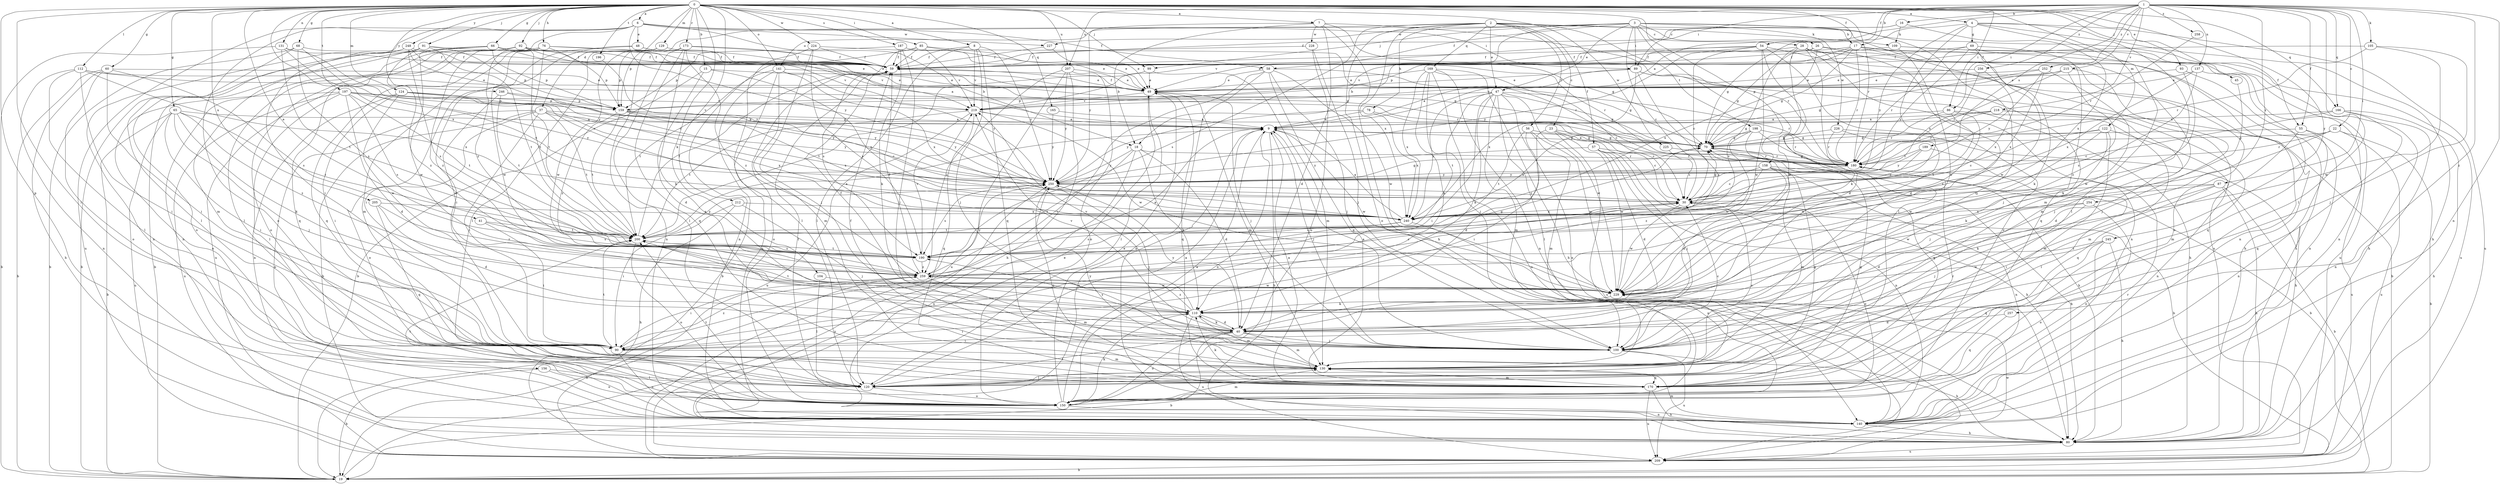 strict digraph  {
0;
1;
2;
3;
4;
6;
7;
8;
9;
15;
16;
17;
18;
19;
22;
23;
26;
28;
30;
37;
40;
41;
45;
47;
48;
49;
54;
55;
56;
57;
58;
59;
60;
65;
66;
68;
69;
70;
76;
78;
80;
85;
86;
87;
89;
90;
91;
92;
93;
99;
100;
104;
105;
109;
110;
112;
120;
122;
124;
129;
130;
131;
137;
140;
141;
150;
156;
158;
159;
165;
166;
169;
170;
173;
180;
187;
189;
190;
196;
197;
198;
200;
205;
207;
209;
212;
215;
218;
219;
224;
225;
226;
227;
228;
229;
240;
245;
246;
248;
250;
252;
254;
256;
257;
258;
259;
0 -> 4  [label=a];
0 -> 6  [label=a];
0 -> 7  [label=a];
0 -> 8  [label=a];
0 -> 15  [label=b];
0 -> 37  [label=d];
0 -> 41  [label=e];
0 -> 45  [label=e];
0 -> 54  [label=f];
0 -> 60  [label=g];
0 -> 65  [label=g];
0 -> 66  [label=g];
0 -> 68  [label=g];
0 -> 76  [label=h];
0 -> 85  [label=i];
0 -> 86  [label=i];
0 -> 91  [label=j];
0 -> 92  [label=j];
0 -> 93  [label=j];
0 -> 99  [label=j];
0 -> 104  [label=k];
0 -> 112  [label=l];
0 -> 120  [label=l];
0 -> 122  [label=m];
0 -> 124  [label=m];
0 -> 129  [label=m];
0 -> 131  [label=n];
0 -> 141  [label=o];
0 -> 156  [label=p];
0 -> 158  [label=p];
0 -> 165  [label=q];
0 -> 166  [label=q];
0 -> 173  [label=r];
0 -> 180  [label=r];
0 -> 187  [label=s];
0 -> 196  [label=t];
0 -> 197  [label=t];
0 -> 205  [label=u];
0 -> 207  [label=u];
0 -> 212  [label=v];
0 -> 224  [label=w];
0 -> 225  [label=w];
0 -> 240  [label=x];
0 -> 245  [label=y];
0 -> 246  [label=y];
0 -> 248  [label=y];
1 -> 9  [label=a];
1 -> 16  [label=b];
1 -> 17  [label=b];
1 -> 22  [label=c];
1 -> 54  [label=f];
1 -> 55  [label=f];
1 -> 86  [label=i];
1 -> 87  [label=i];
1 -> 89  [label=i];
1 -> 105  [label=k];
1 -> 120  [label=l];
1 -> 137  [label=n];
1 -> 140  [label=n];
1 -> 166  [label=q];
1 -> 189  [label=s];
1 -> 207  [label=u];
1 -> 215  [label=v];
1 -> 218  [label=v];
1 -> 252  [label=z];
1 -> 254  [label=z];
1 -> 256  [label=z];
1 -> 257  [label=z];
1 -> 258  [label=z];
2 -> 23  [label=c];
2 -> 47  [label=e];
2 -> 55  [label=f];
2 -> 56  [label=f];
2 -> 57  [label=f];
2 -> 78  [label=h];
2 -> 109  [label=k];
2 -> 141  [label=o];
2 -> 150  [label=o];
2 -> 169  [label=q];
2 -> 190  [label=s];
2 -> 198  [label=t];
2 -> 240  [label=x];
3 -> 17  [label=b];
3 -> 18  [label=b];
3 -> 26  [label=c];
3 -> 28  [label=c];
3 -> 30  [label=c];
3 -> 47  [label=e];
3 -> 58  [label=f];
3 -> 89  [label=i];
3 -> 99  [label=j];
3 -> 100  [label=j];
3 -> 120  [label=l];
3 -> 159  [label=p];
3 -> 209  [label=u];
3 -> 226  [label=w];
3 -> 227  [label=w];
4 -> 69  [label=g];
4 -> 70  [label=g];
4 -> 80  [label=h];
4 -> 120  [label=l];
4 -> 130  [label=m];
4 -> 209  [label=u];
4 -> 240  [label=x];
4 -> 250  [label=y];
6 -> 18  [label=b];
6 -> 48  [label=e];
6 -> 58  [label=f];
6 -> 89  [label=i];
6 -> 90  [label=i];
6 -> 150  [label=o];
6 -> 209  [label=u];
6 -> 227  [label=w];
6 -> 250  [label=y];
6 -> 259  [label=z];
7 -> 18  [label=b];
7 -> 40  [label=d];
7 -> 70  [label=g];
7 -> 80  [label=h];
7 -> 180  [label=r];
7 -> 228  [label=w];
7 -> 250  [label=y];
8 -> 59  [label=f];
8 -> 100  [label=j];
8 -> 120  [label=l];
8 -> 170  [label=q];
8 -> 219  [label=v];
8 -> 250  [label=y];
9 -> 70  [label=g];
9 -> 80  [label=h];
9 -> 100  [label=j];
9 -> 150  [label=o];
9 -> 229  [label=w];
15 -> 19  [label=b];
15 -> 40  [label=d];
15 -> 49  [label=e];
15 -> 240  [label=x];
16 -> 59  [label=f];
16 -> 109  [label=k];
16 -> 219  [label=v];
16 -> 240  [label=x];
17 -> 49  [label=e];
17 -> 59  [label=f];
17 -> 70  [label=g];
17 -> 110  [label=k];
17 -> 130  [label=m];
17 -> 140  [label=n];
17 -> 159  [label=p];
17 -> 180  [label=r];
18 -> 40  [label=d];
18 -> 110  [label=k];
18 -> 180  [label=r];
18 -> 209  [label=u];
18 -> 250  [label=y];
18 -> 259  [label=z];
19 -> 250  [label=y];
22 -> 19  [label=b];
22 -> 70  [label=g];
22 -> 110  [label=k];
22 -> 180  [label=r];
22 -> 209  [label=u];
23 -> 30  [label=c];
23 -> 40  [label=d];
23 -> 70  [label=g];
23 -> 209  [label=u];
23 -> 229  [label=w];
26 -> 40  [label=d];
26 -> 59  [label=f];
26 -> 70  [label=g];
26 -> 140  [label=n];
26 -> 240  [label=x];
28 -> 40  [label=d];
28 -> 59  [label=f];
28 -> 80  [label=h];
28 -> 140  [label=n];
28 -> 150  [label=o];
28 -> 170  [label=q];
28 -> 190  [label=s];
28 -> 229  [label=w];
30 -> 70  [label=g];
30 -> 150  [label=o];
30 -> 229  [label=w];
30 -> 240  [label=x];
37 -> 9  [label=a];
37 -> 80  [label=h];
37 -> 90  [label=i];
37 -> 140  [label=n];
37 -> 150  [label=o];
37 -> 200  [label=t];
37 -> 240  [label=x];
37 -> 250  [label=y];
40 -> 19  [label=b];
40 -> 90  [label=i];
40 -> 100  [label=j];
40 -> 110  [label=k];
40 -> 120  [label=l];
40 -> 130  [label=m];
40 -> 150  [label=o];
40 -> 190  [label=s];
40 -> 219  [label=v];
40 -> 250  [label=y];
41 -> 90  [label=i];
41 -> 190  [label=s];
41 -> 200  [label=t];
45 -> 100  [label=j];
47 -> 70  [label=g];
47 -> 90  [label=i];
47 -> 110  [label=k];
47 -> 120  [label=l];
47 -> 130  [label=m];
47 -> 140  [label=n];
47 -> 159  [label=p];
47 -> 180  [label=r];
47 -> 200  [label=t];
47 -> 229  [label=w];
47 -> 240  [label=x];
48 -> 59  [label=f];
48 -> 90  [label=i];
48 -> 219  [label=v];
48 -> 229  [label=w];
49 -> 59  [label=f];
49 -> 100  [label=j];
49 -> 120  [label=l];
49 -> 130  [label=m];
49 -> 170  [label=q];
49 -> 219  [label=v];
54 -> 30  [label=c];
54 -> 59  [label=f];
54 -> 80  [label=h];
54 -> 110  [label=k];
54 -> 150  [label=o];
54 -> 219  [label=v];
54 -> 229  [label=w];
54 -> 250  [label=y];
55 -> 70  [label=g];
55 -> 140  [label=n];
55 -> 170  [label=q];
55 -> 209  [label=u];
56 -> 70  [label=g];
56 -> 90  [label=i];
56 -> 130  [label=m];
56 -> 200  [label=t];
56 -> 229  [label=w];
57 -> 19  [label=b];
57 -> 40  [label=d];
57 -> 80  [label=h];
57 -> 100  [label=j];
57 -> 140  [label=n];
57 -> 180  [label=r];
57 -> 250  [label=y];
58 -> 49  [label=e];
58 -> 70  [label=g];
58 -> 90  [label=i];
58 -> 100  [label=j];
58 -> 140  [label=n];
58 -> 170  [label=q];
58 -> 229  [label=w];
59 -> 49  [label=e];
59 -> 150  [label=o];
60 -> 19  [label=b];
60 -> 49  [label=e];
60 -> 80  [label=h];
60 -> 90  [label=i];
60 -> 150  [label=o];
60 -> 190  [label=s];
65 -> 9  [label=a];
65 -> 19  [label=b];
65 -> 90  [label=i];
65 -> 100  [label=j];
65 -> 110  [label=k];
65 -> 200  [label=t];
65 -> 209  [label=u];
65 -> 259  [label=z];
66 -> 19  [label=b];
66 -> 59  [label=f];
66 -> 140  [label=n];
66 -> 159  [label=p];
66 -> 219  [label=v];
66 -> 229  [label=w];
68 -> 19  [label=b];
68 -> 30  [label=c];
68 -> 59  [label=f];
68 -> 120  [label=l];
68 -> 190  [label=s];
69 -> 59  [label=f];
69 -> 100  [label=j];
69 -> 180  [label=r];
69 -> 209  [label=u];
69 -> 229  [label=w];
69 -> 250  [label=y];
70 -> 9  [label=a];
70 -> 19  [label=b];
70 -> 180  [label=r];
76 -> 59  [label=f];
76 -> 70  [label=g];
76 -> 90  [label=i];
76 -> 130  [label=m];
76 -> 159  [label=p];
76 -> 170  [label=q];
76 -> 200  [label=t];
76 -> 209  [label=u];
78 -> 9  [label=a];
78 -> 30  [label=c];
78 -> 240  [label=x];
78 -> 250  [label=y];
80 -> 9  [label=a];
80 -> 209  [label=u];
85 -> 49  [label=e];
85 -> 59  [label=f];
85 -> 140  [label=n];
85 -> 180  [label=r];
85 -> 190  [label=s];
85 -> 219  [label=v];
86 -> 9  [label=a];
86 -> 130  [label=m];
86 -> 180  [label=r];
86 -> 190  [label=s];
86 -> 200  [label=t];
87 -> 19  [label=b];
87 -> 30  [label=c];
87 -> 80  [label=h];
87 -> 90  [label=i];
87 -> 110  [label=k];
87 -> 229  [label=w];
89 -> 9  [label=a];
89 -> 19  [label=b];
89 -> 49  [label=e];
89 -> 80  [label=h];
89 -> 240  [label=x];
89 -> 259  [label=z];
90 -> 130  [label=m];
90 -> 140  [label=n];
90 -> 200  [label=t];
90 -> 259  [label=z];
91 -> 19  [label=b];
91 -> 59  [label=f];
91 -> 130  [label=m];
91 -> 159  [label=p];
91 -> 200  [label=t];
91 -> 259  [label=z];
92 -> 9  [label=a];
92 -> 59  [label=f];
92 -> 70  [label=g];
92 -> 120  [label=l];
92 -> 150  [label=o];
92 -> 170  [label=q];
92 -> 200  [label=t];
92 -> 259  [label=z];
93 -> 49  [label=e];
93 -> 140  [label=n];
93 -> 229  [label=w];
99 -> 49  [label=e];
99 -> 130  [label=m];
99 -> 200  [label=t];
100 -> 9  [label=a];
100 -> 30  [label=c];
100 -> 80  [label=h];
100 -> 209  [label=u];
104 -> 120  [label=l];
104 -> 229  [label=w];
105 -> 59  [label=f];
105 -> 100  [label=j];
105 -> 180  [label=r];
105 -> 229  [label=w];
109 -> 59  [label=f];
109 -> 80  [label=h];
109 -> 209  [label=u];
109 -> 229  [label=w];
110 -> 40  [label=d];
110 -> 59  [label=f];
110 -> 90  [label=i];
110 -> 130  [label=m];
110 -> 200  [label=t];
110 -> 209  [label=u];
110 -> 219  [label=v];
110 -> 259  [label=z];
112 -> 49  [label=e];
112 -> 90  [label=i];
112 -> 120  [label=l];
112 -> 140  [label=n];
112 -> 180  [label=r];
112 -> 240  [label=x];
120 -> 9  [label=a];
120 -> 70  [label=g];
120 -> 150  [label=o];
122 -> 30  [label=c];
122 -> 70  [label=g];
122 -> 100  [label=j];
122 -> 130  [label=m];
122 -> 140  [label=n];
122 -> 229  [label=w];
124 -> 70  [label=g];
124 -> 90  [label=i];
124 -> 140  [label=n];
124 -> 159  [label=p];
124 -> 229  [label=w];
124 -> 250  [label=y];
129 -> 59  [label=f];
129 -> 120  [label=l];
129 -> 159  [label=p];
129 -> 229  [label=w];
130 -> 30  [label=c];
130 -> 59  [label=f];
130 -> 120  [label=l];
130 -> 170  [label=q];
130 -> 250  [label=y];
131 -> 19  [label=b];
131 -> 59  [label=f];
131 -> 200  [label=t];
131 -> 240  [label=x];
131 -> 250  [label=y];
137 -> 49  [label=e];
137 -> 170  [label=q];
137 -> 240  [label=x];
137 -> 259  [label=z];
140 -> 49  [label=e];
140 -> 80  [label=h];
140 -> 130  [label=m];
140 -> 180  [label=r];
140 -> 200  [label=t];
141 -> 19  [label=b];
141 -> 49  [label=e];
141 -> 130  [label=m];
141 -> 140  [label=n];
141 -> 200  [label=t];
141 -> 240  [label=x];
141 -> 250  [label=y];
150 -> 9  [label=a];
150 -> 49  [label=e];
150 -> 59  [label=f];
150 -> 110  [label=k];
150 -> 130  [label=m];
150 -> 140  [label=n];
150 -> 200  [label=t];
156 -> 19  [label=b];
156 -> 120  [label=l];
156 -> 150  [label=o];
158 -> 30  [label=c];
158 -> 40  [label=d];
158 -> 80  [label=h];
158 -> 130  [label=m];
158 -> 140  [label=n];
158 -> 250  [label=y];
158 -> 259  [label=z];
159 -> 9  [label=a];
159 -> 30  [label=c];
159 -> 200  [label=t];
159 -> 240  [label=x];
159 -> 250  [label=y];
159 -> 259  [label=z];
165 -> 9  [label=a];
165 -> 250  [label=y];
166 -> 9  [label=a];
166 -> 30  [label=c];
166 -> 80  [label=h];
166 -> 140  [label=n];
166 -> 170  [label=q];
169 -> 30  [label=c];
169 -> 49  [label=e];
169 -> 80  [label=h];
169 -> 100  [label=j];
169 -> 110  [label=k];
169 -> 140  [label=n];
169 -> 209  [label=u];
169 -> 240  [label=x];
170 -> 9  [label=a];
170 -> 70  [label=g];
170 -> 80  [label=h];
170 -> 110  [label=k];
170 -> 130  [label=m];
170 -> 180  [label=r];
170 -> 209  [label=u];
173 -> 49  [label=e];
173 -> 59  [label=f];
173 -> 110  [label=k];
173 -> 120  [label=l];
173 -> 140  [label=n];
173 -> 170  [label=q];
173 -> 259  [label=z];
180 -> 70  [label=g];
180 -> 250  [label=y];
187 -> 49  [label=e];
187 -> 59  [label=f];
187 -> 100  [label=j];
187 -> 110  [label=k];
187 -> 159  [label=p];
189 -> 30  [label=c];
189 -> 120  [label=l];
189 -> 180  [label=r];
189 -> 250  [label=y];
190 -> 30  [label=c];
190 -> 200  [label=t];
190 -> 219  [label=v];
190 -> 259  [label=z];
196 -> 250  [label=y];
197 -> 40  [label=d];
197 -> 120  [label=l];
197 -> 150  [label=o];
197 -> 159  [label=p];
197 -> 190  [label=s];
197 -> 200  [label=t];
197 -> 209  [label=u];
197 -> 219  [label=v];
197 -> 250  [label=y];
198 -> 70  [label=g];
198 -> 80  [label=h];
198 -> 170  [label=q];
198 -> 180  [label=r];
198 -> 229  [label=w];
198 -> 240  [label=x];
200 -> 9  [label=a];
200 -> 59  [label=f];
200 -> 150  [label=o];
200 -> 190  [label=s];
200 -> 250  [label=y];
205 -> 40  [label=d];
205 -> 170  [label=q];
205 -> 240  [label=x];
205 -> 259  [label=z];
207 -> 49  [label=e];
207 -> 80  [label=h];
207 -> 150  [label=o];
207 -> 209  [label=u];
207 -> 250  [label=y];
207 -> 259  [label=z];
209 -> 19  [label=b];
209 -> 229  [label=w];
212 -> 80  [label=h];
212 -> 90  [label=i];
212 -> 100  [label=j];
212 -> 240  [label=x];
215 -> 49  [label=e];
215 -> 100  [label=j];
215 -> 180  [label=r];
215 -> 190  [label=s];
215 -> 219  [label=v];
218 -> 9  [label=a];
218 -> 40  [label=d];
218 -> 70  [label=g];
218 -> 130  [label=m];
218 -> 180  [label=r];
219 -> 9  [label=a];
219 -> 170  [label=q];
219 -> 200  [label=t];
219 -> 209  [label=u];
219 -> 229  [label=w];
224 -> 59  [label=f];
224 -> 100  [label=j];
224 -> 120  [label=l];
224 -> 180  [label=r];
224 -> 190  [label=s];
225 -> 30  [label=c];
225 -> 180  [label=r];
226 -> 70  [label=g];
226 -> 80  [label=h];
226 -> 180  [label=r];
226 -> 229  [label=w];
227 -> 49  [label=e];
227 -> 59  [label=f];
228 -> 59  [label=f];
228 -> 100  [label=j];
228 -> 150  [label=o];
229 -> 110  [label=k];
240 -> 9  [label=a];
240 -> 150  [label=o];
240 -> 190  [label=s];
240 -> 200  [label=t];
245 -> 80  [label=h];
245 -> 150  [label=o];
245 -> 170  [label=q];
245 -> 190  [label=s];
245 -> 229  [label=w];
246 -> 159  [label=p];
246 -> 200  [label=t];
246 -> 229  [label=w];
246 -> 250  [label=y];
248 -> 30  [label=c];
248 -> 49  [label=e];
248 -> 59  [label=f];
248 -> 140  [label=n];
248 -> 150  [label=o];
248 -> 190  [label=s];
250 -> 30  [label=c];
250 -> 70  [label=g];
250 -> 100  [label=j];
250 -> 170  [label=q];
250 -> 190  [label=s];
252 -> 49  [label=e];
252 -> 70  [label=g];
252 -> 110  [label=k];
252 -> 240  [label=x];
252 -> 250  [label=y];
254 -> 40  [label=d];
254 -> 100  [label=j];
254 -> 150  [label=o];
254 -> 240  [label=x];
256 -> 30  [label=c];
256 -> 49  [label=e];
256 -> 240  [label=x];
257 -> 40  [label=d];
257 -> 170  [label=q];
258 -> 180  [label=r];
259 -> 9  [label=a];
259 -> 19  [label=b];
259 -> 30  [label=c];
259 -> 59  [label=f];
259 -> 70  [label=g];
259 -> 90  [label=i];
259 -> 130  [label=m];
259 -> 229  [label=w];
259 -> 250  [label=y];
}
